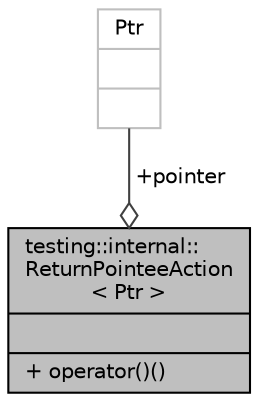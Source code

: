 digraph "testing::internal::ReturnPointeeAction&lt; Ptr &gt;"
{
 // LATEX_PDF_SIZE
  bgcolor="transparent";
  edge [fontname="Helvetica",fontsize="10",labelfontname="Helvetica",labelfontsize="10"];
  node [fontname="Helvetica",fontsize="10",shape=record];
  Node1 [label="{testing::internal::\lReturnPointeeAction\l\< Ptr \>\n||+ operator()()\l}",height=0.2,width=0.4,color="black", fillcolor="grey75", style="filled", fontcolor="black",tooltip=" "];
  Node2 -> Node1 [color="grey25",fontsize="10",style="solid",label=" +pointer" ,arrowhead="odiamond",fontname="Helvetica"];
  Node2 [label="{Ptr\n||}",height=0.2,width=0.4,color="grey75",tooltip=" "];
}
